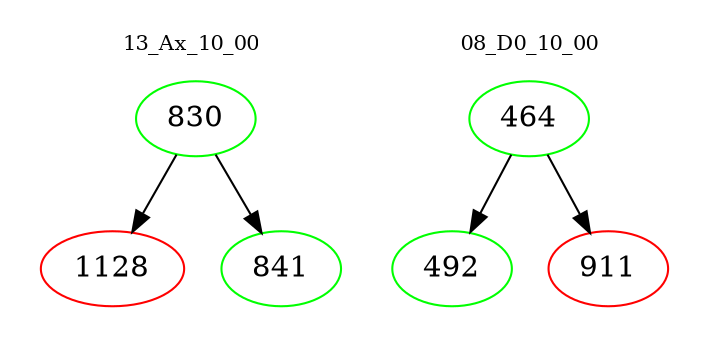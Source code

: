 digraph{
subgraph cluster_0 {
color = white
label = "13_Ax_10_00";
fontsize=10;
T0_830 [label="830", color="green"]
T0_830 -> T0_1128 [color="black"]
T0_1128 [label="1128", color="red"]
T0_830 -> T0_841 [color="black"]
T0_841 [label="841", color="green"]
}
subgraph cluster_1 {
color = white
label = "08_D0_10_00";
fontsize=10;
T1_464 [label="464", color="green"]
T1_464 -> T1_492 [color="black"]
T1_492 [label="492", color="green"]
T1_464 -> T1_911 [color="black"]
T1_911 [label="911", color="red"]
}
}
